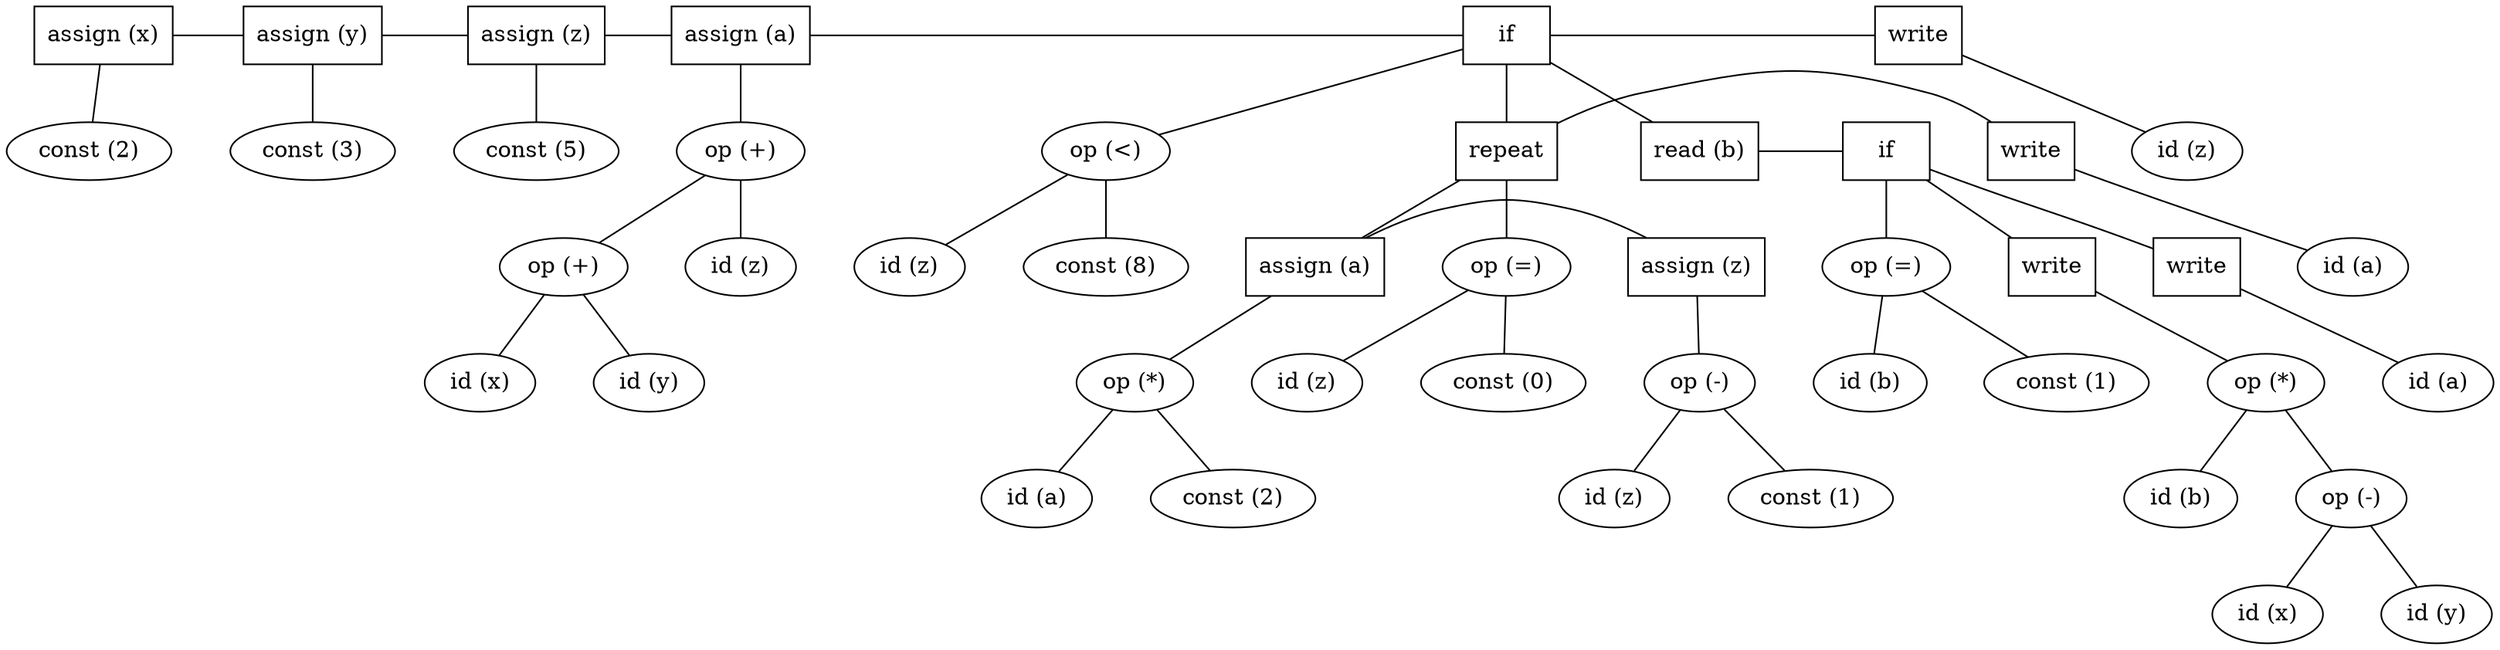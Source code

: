 graph tree {
	ordering=out
	nodesep="0.5;"
	{
		rank=same
		0 [label="assign (x)" shape=rectangle]
		2 [label="assign (y)" shape=rectangle]
		4 [label="assign (z)" shape=rectangle]
		6 [label="assign (a)" shape=rectangle]
		12 [label=if shape=rectangle]
		43 [label=write shape=rectangle]
	}
	{
		rank=same
		1 [label="const (2)" shape=""]
		3 [label="const (3)" shape=""]
		5 [label="const (5)" shape=""]
		10 [label="op (+)" shape=""]
		14 [label="op (<)" shape=""]
		16 [label=repeat shape=rectangle]
		28 [label=write shape=rectangle]
		30 [label="read (b)" shape=rectangle]
		31 [label=if shape=rectangle]
		44 [label="id (z)" shape=""]
	}
	{
		rank=same
		8 [label="op (+)" shape=""]
		11 [label="id (z)" shape=""]
		13 [label="id (z)" shape=""]
		15 [label="const (8)" shape=""]
		17 [label="assign (a)" shape=rectangle]
		21 [label="assign (z)" shape=rectangle]
		26 [label="op (=)" shape=""]
		29 [label="id (a)" shape=""]
		33 [label="op (=)" shape=""]
		35 [label=write shape=rectangle]
		41 [label=write shape=rectangle]
	}
	{
		rank=same
		7 [label="id (x)" shape=""]
		9 [label="id (y)" shape=""]
		19 [label="op (*)" shape=""]
		23 [label="op (-)" shape=""]
		25 [label="id (z)" shape=""]
		27 [label="const (0)" shape=""]
		32 [label="id (b)" shape=""]
		34 [label="const (1)" shape=""]
		37 [label="op (*)" shape=""]
		42 [label="id (a)" shape=""]
	}
	{
		rank=same
		18 [label="id (a)" shape=""]
		20 [label="const (2)" shape=""]
		22 [label="id (z)" shape=""]
		24 [label="const (1)" shape=""]
		36 [label="id (b)" shape=""]
		39 [label="op (-)" shape=""]
	}
	{
		rank=same
		38 [label="id (x)" shape=""]
		40 [label="id (y)" shape=""]
	}
	0 -- 1
	0 -- 2
	2 -- 3
	2 -- 4
	4 -- 5
	4 -- 6
	8 -- 7
	10 -- 8
	8 -- 9
	6 -- 10
	10 -- 11
	6 -- 12
	14 -- 13
	12 -- 14
	14 -- 15
	12 -- 16
	16 -- 17
	19 -- 18
	17 -- 19
	19 -- 20
	17 -- 21
	23 -- 22
	21 -- 23
	23 -- 24
	26 -- 25
	16 -- 26
	26 -- 27
	16 -- 28
	28 -- 29
	12 -- 30
	30 -- 31
	33 -- 32
	31 -- 33
	33 -- 34
	31 -- 35
	37 -- 36
	35 -- 37
	39 -- 38
	37 -- 39
	39 -- 40
	31 -- 41
	41 -- 42
	12 -- 43
	43 -- 44
}
